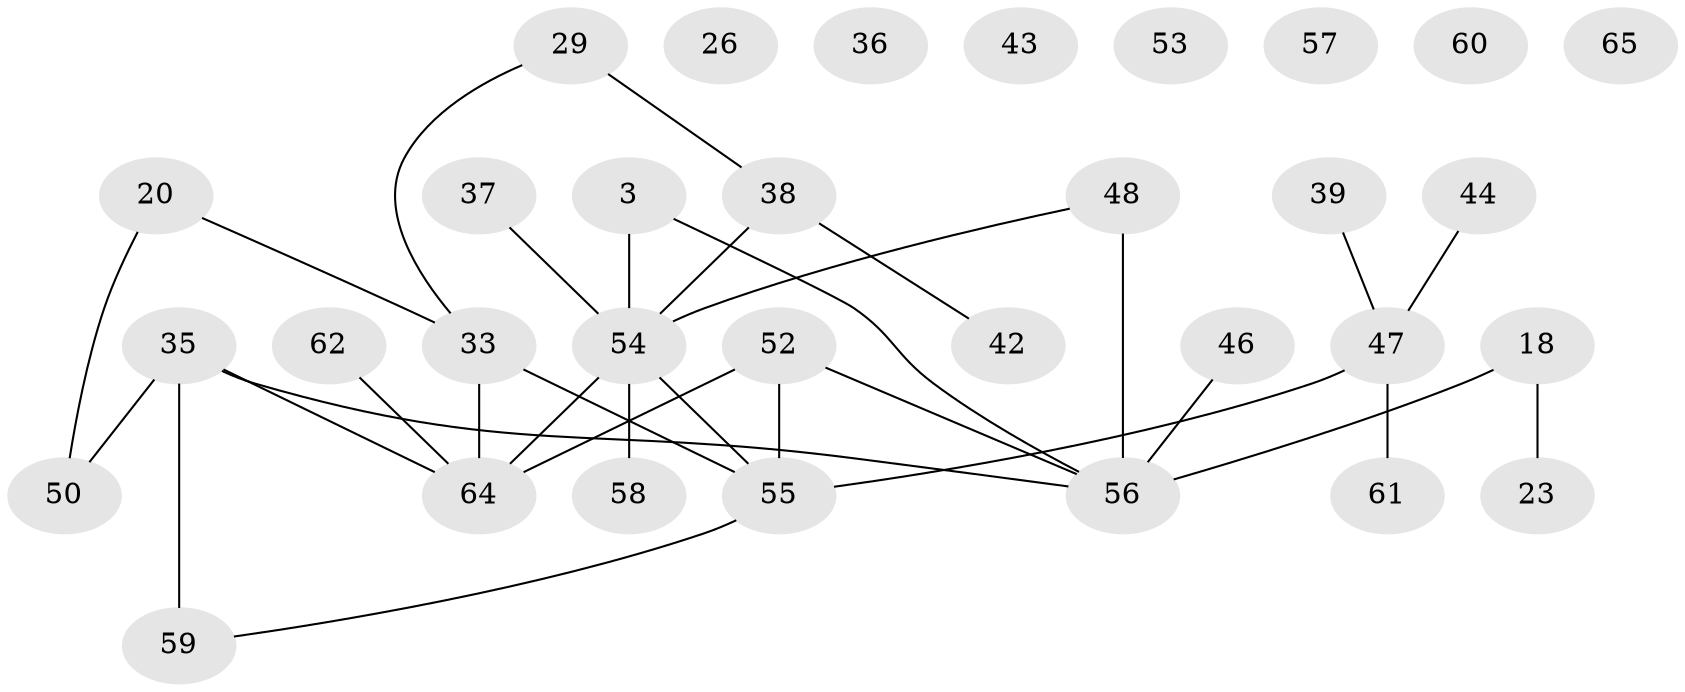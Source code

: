 // original degree distribution, {4: 0.15384615384615385, 3: 0.3076923076923077, 5: 0.03076923076923077, 1: 0.2153846153846154, 2: 0.18461538461538463, 0: 0.09230769230769231, 6: 0.015384615384615385}
// Generated by graph-tools (version 1.1) at 2025/40/03/09/25 04:40:48]
// undirected, 32 vertices, 32 edges
graph export_dot {
graph [start="1"]
  node [color=gray90,style=filled];
  3;
  18 [super="+17"];
  20;
  23;
  26;
  29;
  33 [super="+15"];
  35 [super="+28"];
  36;
  37;
  38 [super="+2+1"];
  39;
  42;
  43;
  44;
  46;
  47 [super="+31"];
  48 [super="+22"];
  50;
  52 [super="+34"];
  53;
  54 [super="+41+51+40"];
  55 [super="+45"];
  56 [super="+49"];
  57;
  58;
  59 [super="+12+32+25"];
  60 [super="+5"];
  61;
  62;
  64 [super="+4+30+63"];
  65;
  3 -- 54 [weight=4];
  3 -- 56;
  18 -- 23;
  18 -- 56 [weight=2];
  20 -- 33;
  20 -- 50;
  29 -- 38;
  29 -- 33;
  33 -- 64;
  33 -- 55;
  35 -- 50;
  35 -- 56 [weight=2];
  35 -- 64;
  35 -- 59 [weight=2];
  37 -- 54;
  38 -- 42;
  38 -- 54 [weight=2];
  39 -- 47;
  44 -- 47;
  46 -- 56;
  47 -- 55 [weight=2];
  47 -- 61;
  48 -- 56 [weight=2];
  48 -- 54;
  52 -- 56;
  52 -- 64 [weight=2];
  52 -- 55;
  54 -- 58;
  54 -- 64 [weight=2];
  54 -- 55;
  55 -- 59;
  62 -- 64;
}
